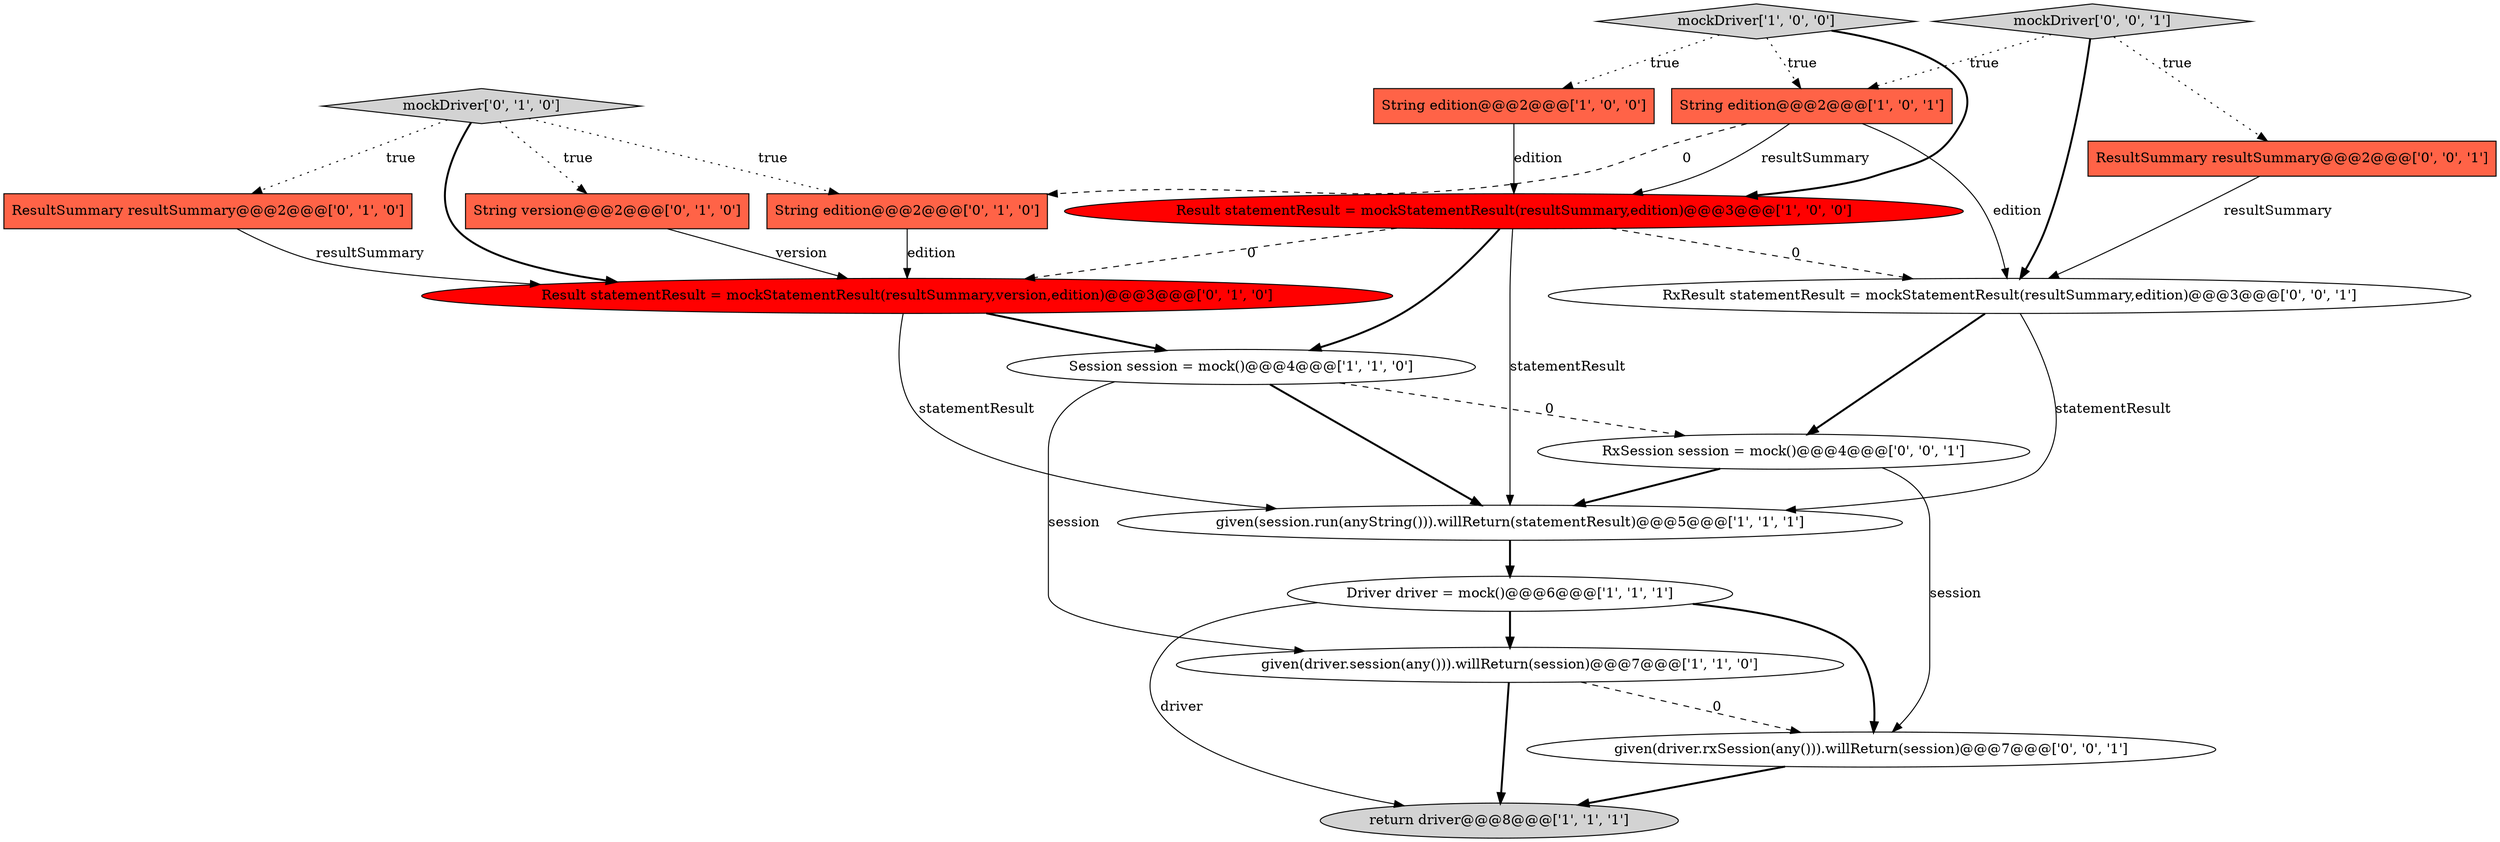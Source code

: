 digraph {
16 [style = filled, label = "RxSession session = mock()@@@4@@@['0', '0', '1']", fillcolor = white, shape = ellipse image = "AAA0AAABBB3BBB"];
2 [style = filled, label = "String edition@@@2@@@['1', '0', '1']", fillcolor = tomato, shape = box image = "AAA0AAABBB1BBB"];
7 [style = filled, label = "Session session = mock()@@@4@@@['1', '1', '0']", fillcolor = white, shape = ellipse image = "AAA0AAABBB1BBB"];
9 [style = filled, label = "ResultSummary resultSummary@@@2@@@['0', '1', '0']", fillcolor = tomato, shape = box image = "AAA0AAABBB2BBB"];
1 [style = filled, label = "String edition@@@2@@@['1', '0', '0']", fillcolor = tomato, shape = box image = "AAA0AAABBB1BBB"];
11 [style = filled, label = "mockDriver['0', '1', '0']", fillcolor = lightgray, shape = diamond image = "AAA0AAABBB2BBB"];
17 [style = filled, label = "given(driver.rxSession(any())).willReturn(session)@@@7@@@['0', '0', '1']", fillcolor = white, shape = ellipse image = "AAA0AAABBB3BBB"];
8 [style = filled, label = "Driver driver = mock()@@@6@@@['1', '1', '1']", fillcolor = white, shape = ellipse image = "AAA0AAABBB1BBB"];
0 [style = filled, label = "return driver@@@8@@@['1', '1', '1']", fillcolor = lightgray, shape = ellipse image = "AAA0AAABBB1BBB"];
6 [style = filled, label = "given(driver.session(any())).willReturn(session)@@@7@@@['1', '1', '0']", fillcolor = white, shape = ellipse image = "AAA0AAABBB1BBB"];
18 [style = filled, label = "RxResult statementResult = mockStatementResult(resultSummary,edition)@@@3@@@['0', '0', '1']", fillcolor = white, shape = ellipse image = "AAA0AAABBB3BBB"];
13 [style = filled, label = "Result statementResult = mockStatementResult(resultSummary,version,edition)@@@3@@@['0', '1', '0']", fillcolor = red, shape = ellipse image = "AAA1AAABBB2BBB"];
4 [style = filled, label = "Result statementResult = mockStatementResult(resultSummary,edition)@@@3@@@['1', '0', '0']", fillcolor = red, shape = ellipse image = "AAA1AAABBB1BBB"];
10 [style = filled, label = "String version@@@2@@@['0', '1', '0']", fillcolor = tomato, shape = box image = "AAA0AAABBB2BBB"];
5 [style = filled, label = "given(session.run(anyString())).willReturn(statementResult)@@@5@@@['1', '1', '1']", fillcolor = white, shape = ellipse image = "AAA0AAABBB1BBB"];
12 [style = filled, label = "String edition@@@2@@@['0', '1', '0']", fillcolor = tomato, shape = box image = "AAA1AAABBB2BBB"];
3 [style = filled, label = "mockDriver['1', '0', '0']", fillcolor = lightgray, shape = diamond image = "AAA0AAABBB1BBB"];
14 [style = filled, label = "ResultSummary resultSummary@@@2@@@['0', '0', '1']", fillcolor = tomato, shape = box image = "AAA0AAABBB3BBB"];
15 [style = filled, label = "mockDriver['0', '0', '1']", fillcolor = lightgray, shape = diamond image = "AAA0AAABBB3BBB"];
4->18 [style = dashed, label="0"];
5->8 [style = bold, label=""];
16->17 [style = solid, label="session"];
11->10 [style = dotted, label="true"];
7->16 [style = dashed, label="0"];
15->2 [style = dotted, label="true"];
11->12 [style = dotted, label="true"];
2->4 [style = solid, label="resultSummary"];
11->9 [style = dotted, label="true"];
8->6 [style = bold, label=""];
4->5 [style = solid, label="statementResult"];
10->13 [style = solid, label="version"];
6->0 [style = bold, label=""];
18->5 [style = solid, label="statementResult"];
6->17 [style = dashed, label="0"];
15->14 [style = dotted, label="true"];
3->4 [style = bold, label=""];
15->18 [style = bold, label=""];
4->7 [style = bold, label=""];
12->13 [style = solid, label="edition"];
9->13 [style = solid, label="resultSummary"];
8->17 [style = bold, label=""];
8->0 [style = solid, label="driver"];
2->12 [style = dashed, label="0"];
7->5 [style = bold, label=""];
18->16 [style = bold, label=""];
17->0 [style = bold, label=""];
14->18 [style = solid, label="resultSummary"];
13->7 [style = bold, label=""];
11->13 [style = bold, label=""];
7->6 [style = solid, label="session"];
16->5 [style = bold, label=""];
4->13 [style = dashed, label="0"];
13->5 [style = solid, label="statementResult"];
3->1 [style = dotted, label="true"];
3->2 [style = dotted, label="true"];
1->4 [style = solid, label="edition"];
2->18 [style = solid, label="edition"];
}
